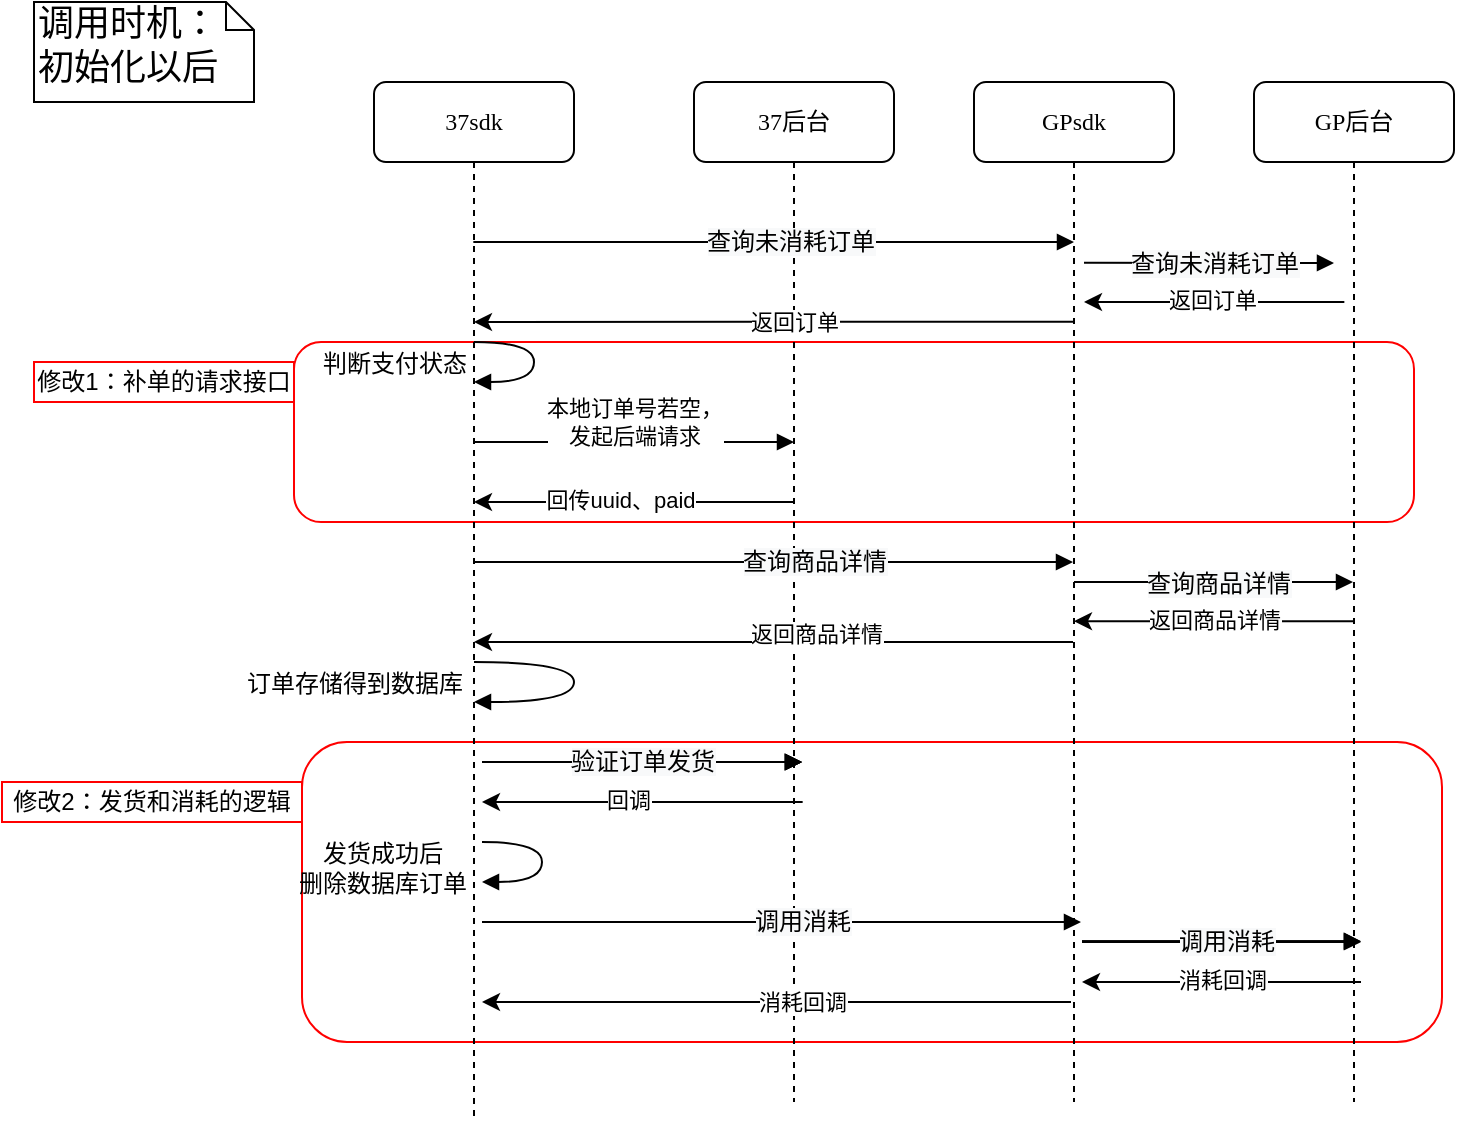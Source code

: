 <mxfile version="13.7.9" type="github">
  <diagram id="1cnJid6_njbCuUtxefit" name="Page-1">
    <mxGraphModel dx="763" dy="745" grid="1" gridSize="10" guides="1" tooltips="1" connect="1" arrows="1" fold="1" page="1" pageScale="1" pageWidth="827" pageHeight="1169" math="0" shadow="0">
      <root>
        <mxCell id="0" />
        <mxCell id="1" parent="0" />
        <mxCell id="scO2GmfYYuCDnMHL7bil-2" value="" style="rounded=1;whiteSpace=wrap;html=1;strokeColor=#FF0000;" parent="1" vertex="1">
          <mxGeometry x="204" y="450" width="570" height="150" as="geometry" />
        </mxCell>
        <mxCell id="scO2GmfYYuCDnMHL7bil-1" value="" style="rounded=1;whiteSpace=wrap;html=1;strokeColor=#FF0000;" parent="1" vertex="1">
          <mxGeometry x="200" y="250" width="560" height="90" as="geometry" />
        </mxCell>
        <mxCell id="GKRDgaswz_O-gcdJ8R2l-1" value="37sdk" style="shape=umlLifeline;perimeter=lifelinePerimeter;whiteSpace=wrap;html=1;container=1;collapsible=0;recursiveResize=0;outlineConnect=0;rounded=1;shadow=0;comic=0;labelBackgroundColor=none;strokeWidth=1;fontFamily=Verdana;fontSize=12;align=center;" parent="1" vertex="1">
          <mxGeometry x="240" y="120" width="100" height="520" as="geometry" />
        </mxCell>
        <mxCell id="GKRDgaswz_O-gcdJ8R2l-2" value="37后台" style="shape=umlLifeline;perimeter=lifelinePerimeter;whiteSpace=wrap;html=1;container=1;collapsible=0;recursiveResize=0;outlineConnect=0;rounded=1;shadow=0;comic=0;labelBackgroundColor=none;strokeWidth=1;fontFamily=Verdana;fontSize=12;align=center;" parent="1" vertex="1">
          <mxGeometry x="400" y="120" width="100" height="510" as="geometry" />
        </mxCell>
        <mxCell id="GKRDgaswz_O-gcdJ8R2l-3" value="GPsdk" style="shape=umlLifeline;perimeter=lifelinePerimeter;whiteSpace=wrap;html=1;container=1;collapsible=0;recursiveResize=0;outlineConnect=0;rounded=1;shadow=0;comic=0;labelBackgroundColor=none;strokeWidth=1;fontFamily=Verdana;fontSize=12;align=center;" parent="1" vertex="1">
          <mxGeometry x="540" y="120" width="100" height="510" as="geometry" />
        </mxCell>
        <mxCell id="GKRDgaswz_O-gcdJ8R2l-4" value="GP后台" style="shape=umlLifeline;perimeter=lifelinePerimeter;whiteSpace=wrap;html=1;container=1;collapsible=0;recursiveResize=0;outlineConnect=0;rounded=1;shadow=0;comic=0;labelBackgroundColor=none;strokeWidth=1;fontFamily=Verdana;fontSize=12;align=center;" parent="1" vertex="1">
          <mxGeometry x="680" y="120" width="100" height="510" as="geometry" />
        </mxCell>
        <mxCell id="GKRDgaswz_O-gcdJ8R2l-5" value="" style="html=1;verticalAlign=bottom;endArrow=block;labelBackgroundColor=none;fontFamily=Verdana;fontSize=12;edgeStyle=elbowEdgeStyle;elbow=vertical;" parent="1" edge="1">
          <mxGeometry x="-0.509" relative="1" as="geometry">
            <mxPoint x="289.667" y="200" as="sourcePoint" />
            <Array as="points">
              <mxPoint x="310" y="200" />
            </Array>
            <mxPoint x="590" y="200" as="targetPoint" />
            <mxPoint as="offset" />
          </mxGeometry>
        </mxCell>
        <mxCell id="GKRDgaswz_O-gcdJ8R2l-6" value="&lt;span style=&quot;font-family: &amp;#34;verdana&amp;#34; ; font-size: 12px ; background-color: rgb(248 , 249 , 250)&quot;&gt;查询未消耗订单&lt;/span&gt;" style="edgeLabel;html=1;align=center;verticalAlign=middle;resizable=0;points=[];" parent="GKRDgaswz_O-gcdJ8R2l-5" vertex="1" connectable="0">
          <mxGeometry x="-0.488" y="-1" relative="1" as="geometry">
            <mxPoint x="80.83" y="-1" as="offset" />
          </mxGeometry>
        </mxCell>
        <mxCell id="GKRDgaswz_O-gcdJ8R2l-7" value="&lt;font style=&quot;font-size: 18px&quot;&gt;调用时机：&lt;br&gt;初始化以后&lt;/font&gt;" style="shape=note;whiteSpace=wrap;html=1;size=14;verticalAlign=top;align=left;spacingTop=-6;rounded=0;shadow=0;comic=0;labelBackgroundColor=none;strokeWidth=1;fontFamily=Verdana;fontSize=12" parent="1" vertex="1">
          <mxGeometry x="70" y="80" width="110" height="50" as="geometry" />
        </mxCell>
        <mxCell id="GKRDgaswz_O-gcdJ8R2l-8" value="" style="endArrow=classic;html=1;" parent="1" edge="1">
          <mxGeometry width="50" height="50" relative="1" as="geometry">
            <mxPoint x="725.17" y="230" as="sourcePoint" />
            <mxPoint x="595" y="230" as="targetPoint" />
            <Array as="points" />
          </mxGeometry>
        </mxCell>
        <mxCell id="GKRDgaswz_O-gcdJ8R2l-9" value="返回订单" style="edgeLabel;html=1;align=center;verticalAlign=middle;resizable=0;points=[];" parent="GKRDgaswz_O-gcdJ8R2l-8" vertex="1" connectable="0">
          <mxGeometry x="-0.249" y="-1" relative="1" as="geometry">
            <mxPoint x="-17.5" as="offset" />
          </mxGeometry>
        </mxCell>
        <mxCell id="GKRDgaswz_O-gcdJ8R2l-10" value="" style="html=1;verticalAlign=bottom;endArrow=block;labelBackgroundColor=none;fontFamily=Verdana;fontSize=12;edgeStyle=elbowEdgeStyle;elbow=vertical;" parent="1" edge="1">
          <mxGeometry relative="1" as="geometry">
            <mxPoint x="595" y="210.327" as="sourcePoint" />
            <mxPoint x="720" y="210.33" as="targetPoint" />
          </mxGeometry>
        </mxCell>
        <mxCell id="GKRDgaswz_O-gcdJ8R2l-11" value="&lt;span style=&quot;font-family: &amp;#34;verdana&amp;#34; ; font-size: 12px ; background-color: rgb(248 , 249 , 250)&quot;&gt;查询未消耗订单&lt;/span&gt;" style="edgeLabel;html=1;align=center;verticalAlign=middle;resizable=0;points=[];" parent="GKRDgaswz_O-gcdJ8R2l-10" vertex="1" connectable="0">
          <mxGeometry x="-0.159" y="-2" relative="1" as="geometry">
            <mxPoint x="12.83" y="-1.67" as="offset" />
          </mxGeometry>
        </mxCell>
        <mxCell id="GKRDgaswz_O-gcdJ8R2l-12" value="" style="endArrow=classic;html=1;exitX=0.5;exitY=0.379;exitDx=0;exitDy=0;exitPerimeter=0;" parent="1" edge="1">
          <mxGeometry width="50" height="50" relative="1" as="geometry">
            <mxPoint x="590" y="239.82" as="sourcePoint" />
            <mxPoint x="290" y="240" as="targetPoint" />
          </mxGeometry>
        </mxCell>
        <mxCell id="GKRDgaswz_O-gcdJ8R2l-13" value="返回订单" style="edgeLabel;html=1;align=center;verticalAlign=middle;resizable=0;points=[];" parent="GKRDgaswz_O-gcdJ8R2l-12" vertex="1" connectable="0">
          <mxGeometry x="0.255" y="2" relative="1" as="geometry">
            <mxPoint x="48" y="-1.93" as="offset" />
          </mxGeometry>
        </mxCell>
        <mxCell id="GKRDgaswz_O-gcdJ8R2l-14" value="" style="html=1;verticalAlign=bottom;endArrow=block;labelBackgroundColor=none;fontFamily=Verdana;fontSize=12;edgeStyle=elbowEdgeStyle;elbow=vertical;" parent="1" edge="1">
          <mxGeometry x="-0.509" relative="1" as="geometry">
            <mxPoint x="290" y="360" as="sourcePoint" />
            <Array as="points">
              <mxPoint x="400" y="360" />
              <mxPoint x="300" y="370" />
            </Array>
            <mxPoint x="589.5" y="360" as="targetPoint" />
            <mxPoint as="offset" />
          </mxGeometry>
        </mxCell>
        <mxCell id="GKRDgaswz_O-gcdJ8R2l-15" value="&lt;span style=&quot;font-family: &amp;#34;verdana&amp;#34; ; font-size: 12px ; background-color: rgb(248 , 249 , 250)&quot;&gt;查询商品详情&lt;/span&gt;" style="edgeLabel;html=1;align=center;verticalAlign=middle;resizable=0;points=[];" parent="GKRDgaswz_O-gcdJ8R2l-14" vertex="1" connectable="0">
          <mxGeometry x="-0.488" y="-1" relative="1" as="geometry">
            <mxPoint x="93.33" y="-1" as="offset" />
          </mxGeometry>
        </mxCell>
        <mxCell id="GKRDgaswz_O-gcdJ8R2l-16" value="" style="html=1;verticalAlign=bottom;endArrow=block;labelBackgroundColor=none;fontFamily=Verdana;fontSize=12;edgeStyle=elbowEdgeStyle;elbow=vertical;" parent="1" edge="1">
          <mxGeometry relative="1" as="geometry">
            <mxPoint x="590" y="370" as="sourcePoint" />
            <mxPoint x="729.5" y="370" as="targetPoint" />
            <Array as="points">
              <mxPoint x="610" y="370" />
            </Array>
          </mxGeometry>
        </mxCell>
        <mxCell id="GKRDgaswz_O-gcdJ8R2l-17" value="&lt;span style=&quot;font-family: &amp;#34;verdana&amp;#34; ; font-size: 12px ; background-color: rgb(248 , 249 , 250)&quot;&gt;查询商品详情&lt;/span&gt;" style="edgeLabel;html=1;align=center;verticalAlign=middle;resizable=0;points=[];" parent="GKRDgaswz_O-gcdJ8R2l-16" vertex="1" connectable="0">
          <mxGeometry x="-0.159" y="-2" relative="1" as="geometry">
            <mxPoint x="12.83" y="-1.67" as="offset" />
          </mxGeometry>
        </mxCell>
        <mxCell id="GKRDgaswz_O-gcdJ8R2l-18" value="" style="endArrow=classic;html=1;" parent="1" edge="1">
          <mxGeometry width="50" height="50" relative="1" as="geometry">
            <mxPoint x="729.5" y="389.58" as="sourcePoint" />
            <mxPoint x="590" y="389.58" as="targetPoint" />
            <Array as="points" />
          </mxGeometry>
        </mxCell>
        <mxCell id="GKRDgaswz_O-gcdJ8R2l-19" value="返回商品详情" style="edgeLabel;html=1;align=center;verticalAlign=middle;resizable=0;points=[];" parent="GKRDgaswz_O-gcdJ8R2l-18" vertex="1" connectable="0">
          <mxGeometry x="-0.249" y="-1" relative="1" as="geometry">
            <mxPoint x="-17.5" as="offset" />
          </mxGeometry>
        </mxCell>
        <mxCell id="GKRDgaswz_O-gcdJ8R2l-20" value="" style="endArrow=classic;html=1;" parent="1" edge="1">
          <mxGeometry width="50" height="50" relative="1" as="geometry">
            <mxPoint x="589.5" y="400" as="sourcePoint" />
            <mxPoint x="290" y="400" as="targetPoint" />
          </mxGeometry>
        </mxCell>
        <mxCell id="GKRDgaswz_O-gcdJ8R2l-21" value="返回商品详情" style="edgeLabel;html=1;align=center;verticalAlign=middle;resizable=0;points=[];" parent="GKRDgaswz_O-gcdJ8R2l-20" vertex="1" connectable="0">
          <mxGeometry x="0.255" y="2" relative="1" as="geometry">
            <mxPoint x="59.16" y="-5.85" as="offset" />
          </mxGeometry>
        </mxCell>
        <mxCell id="GKRDgaswz_O-gcdJ8R2l-22" value="" style="html=1;verticalAlign=bottom;endArrow=block;labelBackgroundColor=none;fontFamily=Verdana;fontSize=12;edgeStyle=elbowEdgeStyle;elbow=vertical;" parent="1" edge="1">
          <mxGeometry x="-0.509" relative="1" as="geometry">
            <mxPoint x="294" y="460" as="sourcePoint" />
            <Array as="points">
              <mxPoint x="304" y="460" />
            </Array>
            <mxPoint x="454" y="460" as="targetPoint" />
            <mxPoint as="offset" />
          </mxGeometry>
        </mxCell>
        <mxCell id="GKRDgaswz_O-gcdJ8R2l-23" value="&lt;span style=&quot;font-family: &amp;#34;verdana&amp;#34; ; font-size: 12px ; background-color: rgb(248 , 249 , 250)&quot;&gt;验证订单发货&lt;/span&gt;" style="edgeLabel;html=1;align=center;verticalAlign=middle;resizable=0;points=[];" parent="GKRDgaswz_O-gcdJ8R2l-22" vertex="1" connectable="0">
          <mxGeometry x="-0.488" y="-1" relative="1" as="geometry">
            <mxPoint x="39.17" y="-1" as="offset" />
          </mxGeometry>
        </mxCell>
        <mxCell id="GKRDgaswz_O-gcdJ8R2l-24" value="" style="endArrow=classic;html=1;" parent="1" edge="1">
          <mxGeometry width="50" height="50" relative="1" as="geometry">
            <mxPoint x="454.33" y="480" as="sourcePoint" />
            <mxPoint x="293.997" y="480" as="targetPoint" />
            <Array as="points" />
          </mxGeometry>
        </mxCell>
        <mxCell id="GKRDgaswz_O-gcdJ8R2l-25" value="回调" style="edgeLabel;html=1;align=center;verticalAlign=middle;resizable=0;points=[];" parent="GKRDgaswz_O-gcdJ8R2l-24" vertex="1" connectable="0">
          <mxGeometry x="-0.249" y="-1" relative="1" as="geometry">
            <mxPoint x="-27.5" as="offset" />
          </mxGeometry>
        </mxCell>
        <mxCell id="GKRDgaswz_O-gcdJ8R2l-26" value="发货成功后&lt;br&gt;删除数据库订单" style="html=1;verticalAlign=bottom;endArrow=block;labelBackgroundColor=none;fontFamily=Verdana;fontSize=12;elbow=vertical;edgeStyle=orthogonalEdgeStyle;curved=1;" parent="1" edge="1">
          <mxGeometry x="1" y="51" relative="1" as="geometry">
            <mxPoint x="294" y="500" as="sourcePoint" />
            <mxPoint x="294" y="520" as="targetPoint" />
            <Array as="points">
              <mxPoint x="324" y="500" />
              <mxPoint x="324" y="520" />
            </Array>
            <mxPoint x="-50" y="-41" as="offset" />
          </mxGeometry>
        </mxCell>
        <mxCell id="GKRDgaswz_O-gcdJ8R2l-27" value="" style="html=1;verticalAlign=bottom;endArrow=block;labelBackgroundColor=none;fontFamily=Verdana;fontSize=12;edgeStyle=elbowEdgeStyle;elbow=vertical;" parent="1" edge="1">
          <mxGeometry x="-0.509" relative="1" as="geometry">
            <mxPoint x="294" y="540" as="sourcePoint" />
            <Array as="points">
              <mxPoint x="304" y="540" />
            </Array>
            <mxPoint x="593.5" y="540" as="targetPoint" />
            <mxPoint as="offset" />
          </mxGeometry>
        </mxCell>
        <mxCell id="GKRDgaswz_O-gcdJ8R2l-28" value="&lt;span style=&quot;font-family: &amp;#34;verdana&amp;#34; ; font-size: 12px ; background-color: rgb(248 , 249 , 250)&quot;&gt;调用消耗&lt;/span&gt;" style="edgeLabel;html=1;align=center;verticalAlign=middle;resizable=0;points=[];" parent="GKRDgaswz_O-gcdJ8R2l-27" vertex="1" connectable="0">
          <mxGeometry x="-0.488" y="-1" relative="1" as="geometry">
            <mxPoint x="83.33" y="-1" as="offset" />
          </mxGeometry>
        </mxCell>
        <mxCell id="GKRDgaswz_O-gcdJ8R2l-29" value="" style="endArrow=classic;html=1;" parent="1" edge="1">
          <mxGeometry width="50" height="50" relative="1" as="geometry">
            <mxPoint x="588.5" y="580" as="sourcePoint" />
            <mxPoint x="294" y="580" as="targetPoint" />
          </mxGeometry>
        </mxCell>
        <mxCell id="GKRDgaswz_O-gcdJ8R2l-30" value="消耗回调" style="edgeLabel;html=1;align=center;verticalAlign=middle;resizable=0;points=[];" parent="GKRDgaswz_O-gcdJ8R2l-29" vertex="1" connectable="0">
          <mxGeometry x="0.255" y="2" relative="1" as="geometry">
            <mxPoint x="50.5" y="-2.0" as="offset" />
          </mxGeometry>
        </mxCell>
        <mxCell id="GKRDgaswz_O-gcdJ8R2l-31" value="" style="html=1;verticalAlign=bottom;endArrow=block;labelBackgroundColor=none;fontFamily=Verdana;fontSize=12;edgeStyle=elbowEdgeStyle;elbow=vertical;" parent="1" edge="1">
          <mxGeometry relative="1" as="geometry">
            <mxPoint x="594" y="550" as="sourcePoint" />
            <mxPoint x="733.5" y="550" as="targetPoint" />
            <Array as="points">
              <mxPoint x="614" y="550" />
            </Array>
          </mxGeometry>
        </mxCell>
        <mxCell id="GKRDgaswz_O-gcdJ8R2l-32" value="&lt;span style=&quot;font-family: &amp;#34;verdana&amp;#34; ; font-size: 12px ; background-color: rgb(248 , 249 , 250)&quot;&gt;调用消耗&lt;/span&gt;" style="edgeLabel;html=1;align=center;verticalAlign=middle;resizable=0;points=[];" parent="GKRDgaswz_O-gcdJ8R2l-31" vertex="1" connectable="0">
          <mxGeometry x="-0.159" y="-2" relative="1" as="geometry">
            <mxPoint x="12.83" y="-1.67" as="offset" />
          </mxGeometry>
        </mxCell>
        <mxCell id="GKRDgaswz_O-gcdJ8R2l-33" value="" style="endArrow=classic;html=1;" parent="1" edge="1">
          <mxGeometry width="50" height="50" relative="1" as="geometry">
            <mxPoint x="733.5" y="570" as="sourcePoint" />
            <mxPoint x="594" y="570" as="targetPoint" />
            <Array as="points" />
          </mxGeometry>
        </mxCell>
        <mxCell id="GKRDgaswz_O-gcdJ8R2l-34" value="消耗回调" style="edgeLabel;html=1;align=center;verticalAlign=middle;resizable=0;points=[];" parent="GKRDgaswz_O-gcdJ8R2l-33" vertex="1" connectable="0">
          <mxGeometry x="-0.249" y="-1" relative="1" as="geometry">
            <mxPoint x="-17.5" as="offset" />
          </mxGeometry>
        </mxCell>
        <mxCell id="GKRDgaswz_O-gcdJ8R2l-35" value="" style="html=1;verticalAlign=bottom;endArrow=block;labelBackgroundColor=none;fontFamily=Verdana;fontSize=12;edgeStyle=elbowEdgeStyle;elbow=vertical;" parent="1" edge="1">
          <mxGeometry relative="1" as="geometry">
            <mxPoint x="594" y="549.58" as="sourcePoint" />
            <mxPoint x="733.5" y="549.58" as="targetPoint" />
            <Array as="points">
              <mxPoint x="614" y="549.58" />
            </Array>
          </mxGeometry>
        </mxCell>
        <mxCell id="GKRDgaswz_O-gcdJ8R2l-36" value="&lt;span style=&quot;font-family: &amp;#34;verdana&amp;#34; ; font-size: 12px ; background-color: rgb(248 , 249 , 250)&quot;&gt;调用消耗&lt;/span&gt;" style="edgeLabel;html=1;align=center;verticalAlign=middle;resizable=0;points=[];" parent="GKRDgaswz_O-gcdJ8R2l-35" vertex="1" connectable="0">
          <mxGeometry x="-0.159" y="-2" relative="1" as="geometry">
            <mxPoint x="12.83" y="-1.67" as="offset" />
          </mxGeometry>
        </mxCell>
        <mxCell id="GKRDgaswz_O-gcdJ8R2l-37" value="" style="html=1;verticalAlign=bottom;endArrow=block;labelBackgroundColor=none;fontFamily=Verdana;fontSize=12;edgeStyle=elbowEdgeStyle;elbow=vertical;" parent="1" edge="1">
          <mxGeometry relative="1" as="geometry">
            <mxPoint x="594" y="549.58" as="sourcePoint" />
            <mxPoint x="733.5" y="549.58" as="targetPoint" />
            <Array as="points">
              <mxPoint x="614" y="549.58" />
            </Array>
          </mxGeometry>
        </mxCell>
        <mxCell id="GKRDgaswz_O-gcdJ8R2l-38" value="&lt;span style=&quot;font-family: &amp;#34;verdana&amp;#34; ; font-size: 12px ; background-color: rgb(248 , 249 , 250)&quot;&gt;调用消耗&lt;/span&gt;" style="edgeLabel;html=1;align=center;verticalAlign=middle;resizable=0;points=[];" parent="GKRDgaswz_O-gcdJ8R2l-37" vertex="1" connectable="0">
          <mxGeometry x="-0.159" y="-2" relative="1" as="geometry">
            <mxPoint x="12.83" y="-1.67" as="offset" />
          </mxGeometry>
        </mxCell>
        <mxCell id="GKRDgaswz_O-gcdJ8R2l-39" value="" style="html=1;verticalAlign=bottom;endArrow=block;labelBackgroundColor=none;fontFamily=Verdana;fontSize=12;edgeStyle=elbowEdgeStyle;elbow=vertical;" parent="1" edge="1">
          <mxGeometry x="-0.509" relative="1" as="geometry">
            <mxPoint x="294" y="460" as="sourcePoint" />
            <Array as="points">
              <mxPoint x="304" y="460" />
            </Array>
            <mxPoint x="454" y="460" as="targetPoint" />
            <mxPoint as="offset" />
          </mxGeometry>
        </mxCell>
        <mxCell id="GKRDgaswz_O-gcdJ8R2l-40" value="&lt;span style=&quot;font-family: &amp;#34;verdana&amp;#34; ; font-size: 12px ; background-color: rgb(248 , 249 , 250)&quot;&gt;验证订单发货&lt;/span&gt;" style="edgeLabel;html=1;align=center;verticalAlign=middle;resizable=0;points=[];" parent="GKRDgaswz_O-gcdJ8R2l-39" vertex="1" connectable="0">
          <mxGeometry x="-0.488" y="-1" relative="1" as="geometry">
            <mxPoint x="39.17" y="-1" as="offset" />
          </mxGeometry>
        </mxCell>
        <mxCell id="GKRDgaswz_O-gcdJ8R2l-41" value="" style="html=1;verticalAlign=bottom;endArrow=block;labelBackgroundColor=none;fontFamily=Verdana;fontSize=12;edgeStyle=elbowEdgeStyle;elbow=vertical;" parent="1" edge="1">
          <mxGeometry x="-0.509" relative="1" as="geometry">
            <mxPoint x="294" y="460" as="sourcePoint" />
            <Array as="points">
              <mxPoint x="304" y="460" />
            </Array>
            <mxPoint x="454" y="460" as="targetPoint" />
            <mxPoint as="offset" />
          </mxGeometry>
        </mxCell>
        <mxCell id="GKRDgaswz_O-gcdJ8R2l-42" value="&lt;span style=&quot;font-family: &amp;#34;verdana&amp;#34; ; font-size: 12px ; background-color: rgb(248 , 249 , 250)&quot;&gt;验证订单发货&lt;/span&gt;" style="edgeLabel;html=1;align=center;verticalAlign=middle;resizable=0;points=[];" parent="GKRDgaswz_O-gcdJ8R2l-41" vertex="1" connectable="0">
          <mxGeometry x="-0.488" y="-1" relative="1" as="geometry">
            <mxPoint x="39.17" y="-1" as="offset" />
          </mxGeometry>
        </mxCell>
        <mxCell id="GKRDgaswz_O-gcdJ8R2l-43" value="判断支付状态" style="html=1;verticalAlign=bottom;endArrow=block;labelBackgroundColor=none;fontFamily=Verdana;fontSize=12;elbow=vertical;edgeStyle=orthogonalEdgeStyle;curved=1;" parent="1" edge="1">
          <mxGeometry x="1" y="40" relative="1" as="geometry">
            <mxPoint x="290" y="250" as="sourcePoint" />
            <mxPoint x="290" y="270" as="targetPoint" />
            <Array as="points">
              <mxPoint x="320" y="250" />
              <mxPoint x="320" y="270" />
            </Array>
            <mxPoint x="-40" y="-40" as="offset" />
          </mxGeometry>
        </mxCell>
        <mxCell id="GKRDgaswz_O-gcdJ8R2l-44" value="" style="html=1;verticalAlign=bottom;endArrow=block;labelBackgroundColor=none;fontFamily=Verdana;fontSize=12;edgeStyle=elbowEdgeStyle;elbow=vertical;" parent="1" edge="1">
          <mxGeometry x="-0.509" relative="1" as="geometry">
            <mxPoint x="294" y="460" as="sourcePoint" />
            <Array as="points">
              <mxPoint x="304" y="460" />
            </Array>
            <mxPoint x="454" y="460" as="targetPoint" />
            <mxPoint as="offset" />
          </mxGeometry>
        </mxCell>
        <mxCell id="GKRDgaswz_O-gcdJ8R2l-45" value="&lt;span style=&quot;font-family: &amp;#34;verdana&amp;#34; ; font-size: 12px ; background-color: rgb(248 , 249 , 250)&quot;&gt;验证订单发货&lt;/span&gt;" style="edgeLabel;html=1;align=center;verticalAlign=middle;resizable=0;points=[];" parent="GKRDgaswz_O-gcdJ8R2l-44" vertex="1" connectable="0">
          <mxGeometry x="-0.488" y="-1" relative="1" as="geometry">
            <mxPoint x="39.17" y="-1" as="offset" />
          </mxGeometry>
        </mxCell>
        <mxCell id="GKRDgaswz_O-gcdJ8R2l-46" value="" style="endArrow=classic;html=1;" parent="1" edge="1">
          <mxGeometry width="50" height="50" relative="1" as="geometry">
            <mxPoint x="450.33" y="330" as="sourcePoint" />
            <mxPoint x="289.997" y="330" as="targetPoint" />
            <Array as="points" />
          </mxGeometry>
        </mxCell>
        <mxCell id="GKRDgaswz_O-gcdJ8R2l-47" value="回传uuid、paid" style="edgeLabel;html=1;align=center;verticalAlign=middle;resizable=0;points=[];" parent="GKRDgaswz_O-gcdJ8R2l-46" vertex="1" connectable="0">
          <mxGeometry x="-0.249" y="-1" relative="1" as="geometry">
            <mxPoint x="-27.5" as="offset" />
          </mxGeometry>
        </mxCell>
        <mxCell id="GKRDgaswz_O-gcdJ8R2l-48" value="" style="html=1;verticalAlign=bottom;endArrow=block;labelBackgroundColor=none;fontFamily=Verdana;fontSize=12;edgeStyle=elbowEdgeStyle;elbow=vertical;" parent="1" edge="1">
          <mxGeometry x="-0.509" relative="1" as="geometry">
            <mxPoint x="290" y="300" as="sourcePoint" />
            <Array as="points">
              <mxPoint x="300" y="300" />
            </Array>
            <mxPoint x="450" y="300" as="targetPoint" />
            <mxPoint as="offset" />
          </mxGeometry>
        </mxCell>
        <mxCell id="GKRDgaswz_O-gcdJ8R2l-49" value="&lt;font face=&quot;verdana&quot;&gt;本地订单号若空，&lt;br&gt;发起后端请求&lt;/font&gt;" style="edgeLabel;html=1;align=center;verticalAlign=middle;resizable=0;points=[];" parent="GKRDgaswz_O-gcdJ8R2l-48" vertex="1" connectable="0">
          <mxGeometry x="-0.488" y="-1" relative="1" as="geometry">
            <mxPoint x="39.17" y="-11" as="offset" />
          </mxGeometry>
        </mxCell>
        <mxCell id="scO2GmfYYuCDnMHL7bil-3" value="修改1：补单的请求接口" style="text;html=1;strokeColor=#FF0000;fillColor=none;align=center;verticalAlign=middle;whiteSpace=wrap;rounded=0;" parent="1" vertex="1">
          <mxGeometry x="70" y="260" width="130" height="20" as="geometry" />
        </mxCell>
        <mxCell id="scO2GmfYYuCDnMHL7bil-4" value="修改2：发货和消耗的逻辑" style="text;html=1;strokeColor=#FF0000;fillColor=none;align=center;verticalAlign=middle;whiteSpace=wrap;rounded=0;" parent="1" vertex="1">
          <mxGeometry x="54" y="470" width="150" height="20" as="geometry" />
        </mxCell>
        <mxCell id="WxgA9ZDNyKh74vPM3fY_-1" value="订单存储得到数据库" style="html=1;verticalAlign=bottom;endArrow=block;labelBackgroundColor=none;fontFamily=Verdana;fontSize=12;elbow=vertical;edgeStyle=orthogonalEdgeStyle;curved=1;" edge="1" parent="1">
          <mxGeometry x="1" y="60" relative="1" as="geometry">
            <mxPoint x="290" y="410" as="sourcePoint" />
            <mxPoint x="290" y="430" as="targetPoint" />
            <Array as="points">
              <mxPoint x="340" y="410" />
              <mxPoint x="340" y="430" />
            </Array>
            <mxPoint x="-60" y="-60" as="offset" />
          </mxGeometry>
        </mxCell>
      </root>
    </mxGraphModel>
  </diagram>
</mxfile>
